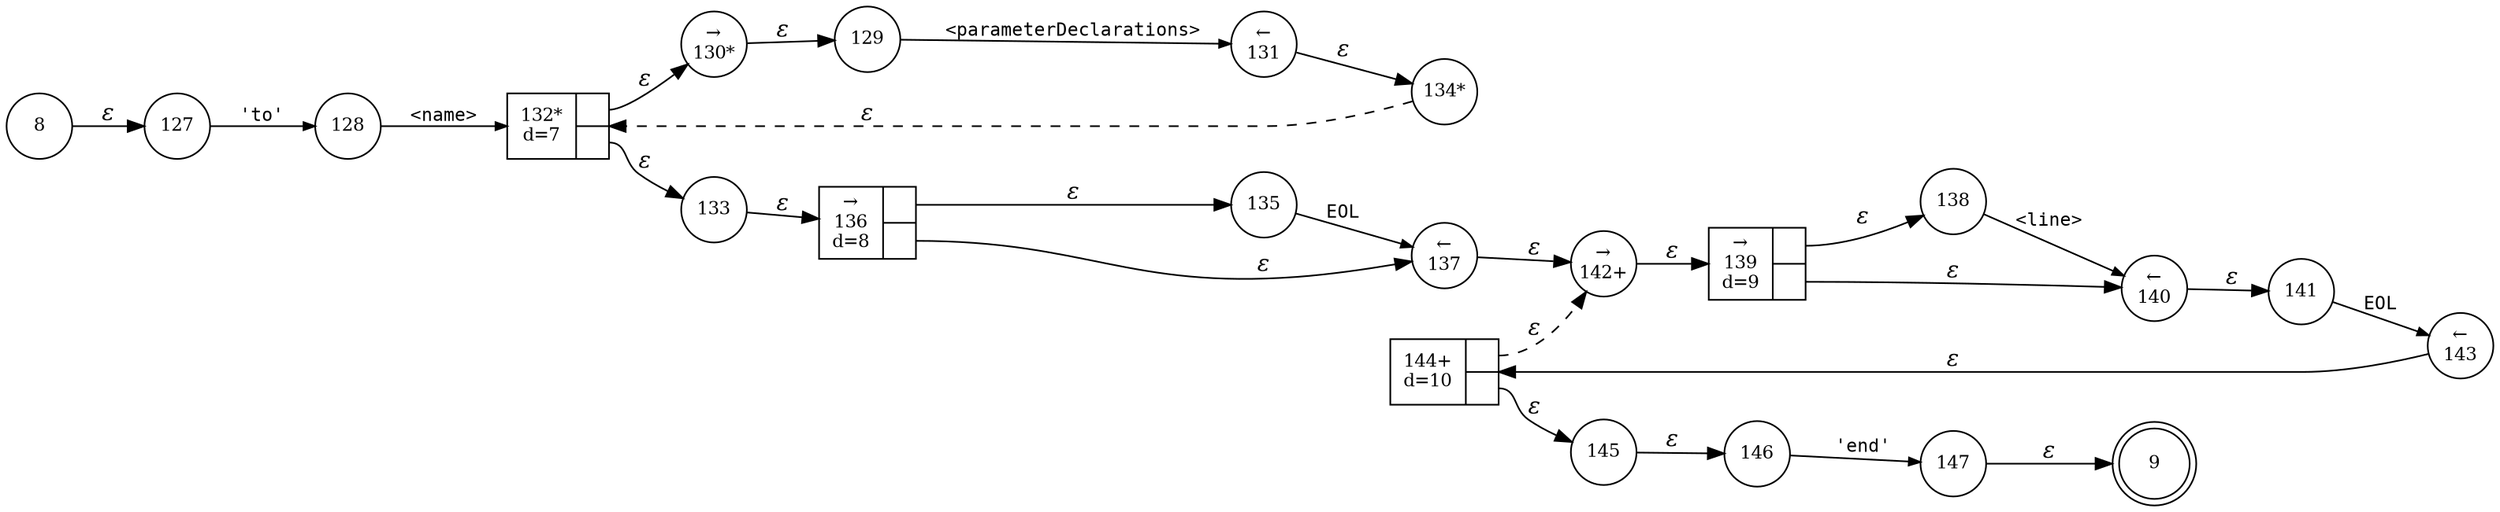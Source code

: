 digraph ATN {
rankdir=LR;
s9[fontsize=11, label="9", shape=doublecircle, fixedsize=true, width=.6];
s128[fontsize=11,label="128", shape=circle, fixedsize=true, width=.55, peripheries=1];
s129[fontsize=11,label="129", shape=circle, fixedsize=true, width=.55, peripheries=1];
s130[fontsize=11,label="&rarr;\n130*", shape=circle, fixedsize=true, width=.55, peripheries=1];
s131[fontsize=11,label="&larr;\n131", shape=circle, fixedsize=true, width=.55, peripheries=1];
s132[fontsize=11,label="{132*\nd=7|{<p0>|<p1>}}", shape=record, fixedsize=false, peripheries=1];
s133[fontsize=11,label="133", shape=circle, fixedsize=true, width=.55, peripheries=1];
s134[fontsize=11,label="134*", shape=circle, fixedsize=true, width=.55, peripheries=1];
s135[fontsize=11,label="135", shape=circle, fixedsize=true, width=.55, peripheries=1];
s8[fontsize=11,label="8", shape=circle, fixedsize=true, width=.55, peripheries=1];
s136[fontsize=11,label="{&rarr;\n136\nd=8|{<p0>|<p1>}}", shape=record, fixedsize=false, peripheries=1];
s137[fontsize=11,label="&larr;\n137", shape=circle, fixedsize=true, width=.55, peripheries=1];
s138[fontsize=11,label="138", shape=circle, fixedsize=true, width=.55, peripheries=1];
s139[fontsize=11,label="{&rarr;\n139\nd=9|{<p0>|<p1>}}", shape=record, fixedsize=false, peripheries=1];
s140[fontsize=11,label="&larr;\n140", shape=circle, fixedsize=true, width=.55, peripheries=1];
s141[fontsize=11,label="141", shape=circle, fixedsize=true, width=.55, peripheries=1];
s142[fontsize=11,label="&rarr;\n142+", shape=circle, fixedsize=true, width=.55, peripheries=1];
s143[fontsize=11,label="&larr;\n143", shape=circle, fixedsize=true, width=.55, peripheries=1];
s144[fontsize=11,label="{144+\nd=10|{<p0>|<p1>}}", shape=record, fixedsize=false, peripheries=1];
s145[fontsize=11,label="145", shape=circle, fixedsize=true, width=.55, peripheries=1];
s146[fontsize=11,label="146", shape=circle, fixedsize=true, width=.55, peripheries=1];
s147[fontsize=11,label="147", shape=circle, fixedsize=true, width=.55, peripheries=1];
s127[fontsize=11,label="127", shape=circle, fixedsize=true, width=.55, peripheries=1];
s8 -> s127 [fontname="Times-Italic", label="&epsilon;"];
s127 -> s128 [fontsize=11, fontname="Courier", arrowsize=.7, label = "'to'", arrowhead = normal];
s128 -> s132 [fontsize=11, fontname="Courier", arrowsize=.7, label = "<name>", arrowhead = normal];
s132:p0 -> s130 [fontname="Times-Italic", label="&epsilon;"];
s132:p1 -> s133 [fontname="Times-Italic", label="&epsilon;"];
s130 -> s129 [fontname="Times-Italic", label="&epsilon;"];
s133 -> s136 [fontname="Times-Italic", label="&epsilon;"];
s129 -> s131 [fontsize=11, fontname="Courier", arrowsize=.7, label = "<parameterDeclarations>", arrowhead = normal];
s136:p0 -> s135 [fontname="Times-Italic", label="&epsilon;"];
s136:p1 -> s137 [fontname="Times-Italic", label="&epsilon;"];
s131 -> s134 [fontname="Times-Italic", label="&epsilon;"];
s135 -> s137 [fontsize=11, fontname="Courier", arrowsize=.7, label = "EOL", arrowhead = normal];
s137 -> s142 [fontname="Times-Italic", label="&epsilon;"];
s134 -> s132 [fontname="Times-Italic", label="&epsilon;", style="dashed"];
s142 -> s139 [fontname="Times-Italic", label="&epsilon;"];
s139:p0 -> s138 [fontname="Times-Italic", label="&epsilon;"];
s139:p1 -> s140 [fontname="Times-Italic", label="&epsilon;"];
s138 -> s140 [fontsize=11, fontname="Courier", arrowsize=.7, label = "<line>", arrowhead = normal];
s140 -> s141 [fontname="Times-Italic", label="&epsilon;"];
s141 -> s143 [fontsize=11, fontname="Courier", arrowsize=.7, label = "EOL", arrowhead = normal];
s143 -> s144 [fontname="Times-Italic", label="&epsilon;"];
s144:p0 -> s142 [fontname="Times-Italic", label="&epsilon;", style="dashed"];
s144:p1 -> s145 [fontname="Times-Italic", label="&epsilon;"];
s145 -> s146 [fontname="Times-Italic", label="&epsilon;"];
s146 -> s147 [fontsize=11, fontname="Courier", arrowsize=.7, label = "'end'", arrowhead = normal];
s147 -> s9 [fontname="Times-Italic", label="&epsilon;"];
}